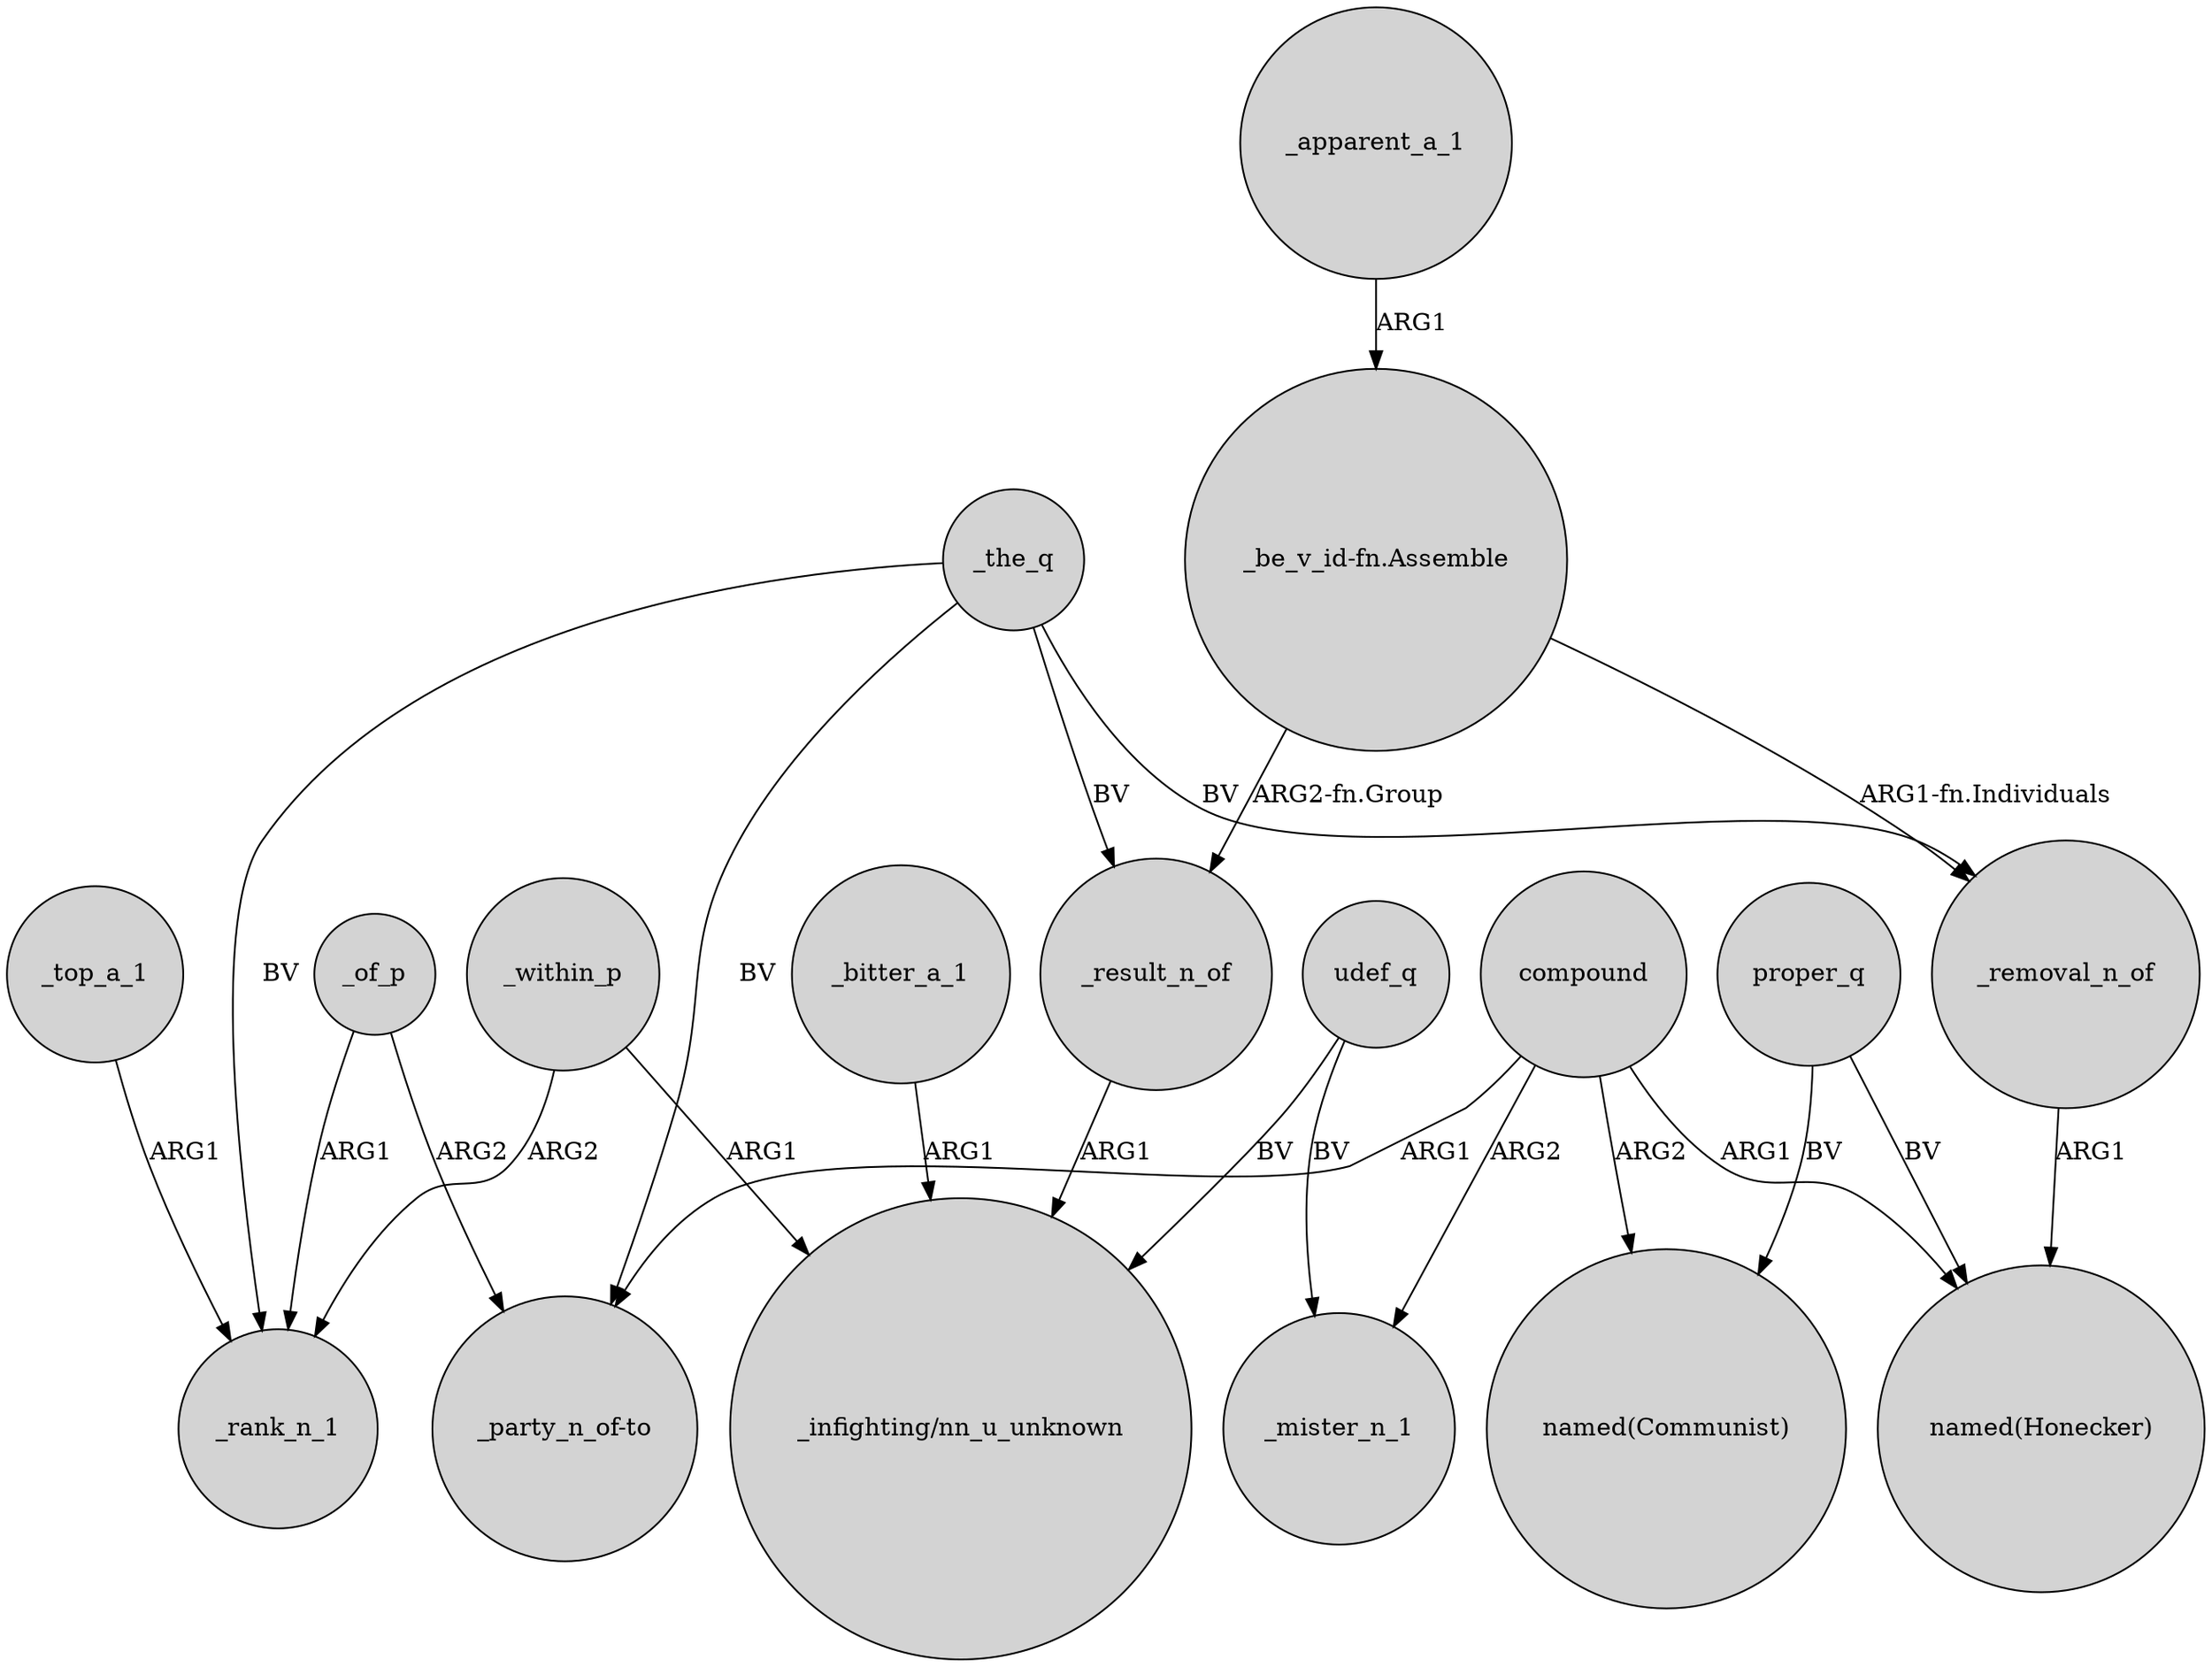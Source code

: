 digraph {
	node [shape=circle style=filled]
	_top_a_1 -> _rank_n_1 [label=ARG1]
	_within_p -> "_infighting/nn_u_unknown" [label=ARG1]
	compound -> _mister_n_1 [label=ARG2]
	compound -> "named(Honecker)" [label=ARG1]
	_of_p -> _rank_n_1 [label=ARG1]
	compound -> "named(Communist)" [label=ARG2]
	udef_q -> _mister_n_1 [label=BV]
	_result_n_of -> "_infighting/nn_u_unknown" [label=ARG1]
	_the_q -> _rank_n_1 [label=BV]
	"_be_v_id-fn.Assemble" -> _result_n_of [label="ARG2-fn.Group"]
	_the_q -> _result_n_of [label=BV]
	_of_p -> "_party_n_of-to" [label=ARG2]
	_within_p -> _rank_n_1 [label=ARG2]
	compound -> "_party_n_of-to" [label=ARG1]
	_the_q -> _removal_n_of [label=BV]
	_the_q -> "_party_n_of-to" [label=BV]
	udef_q -> "_infighting/nn_u_unknown" [label=BV]
	"_be_v_id-fn.Assemble" -> _removal_n_of [label="ARG1-fn.Individuals"]
	proper_q -> "named(Communist)" [label=BV]
	_bitter_a_1 -> "_infighting/nn_u_unknown" [label=ARG1]
	_apparent_a_1 -> "_be_v_id-fn.Assemble" [label=ARG1]
	_removal_n_of -> "named(Honecker)" [label=ARG1]
	proper_q -> "named(Honecker)" [label=BV]
}
